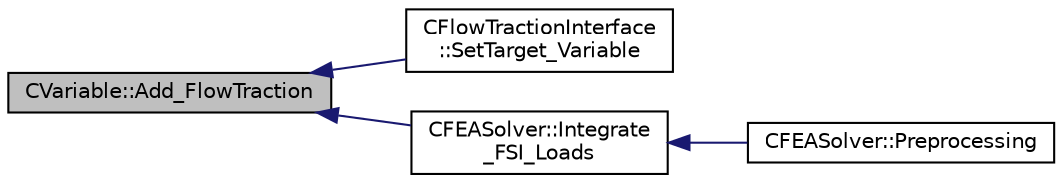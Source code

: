 digraph "CVariable::Add_FlowTraction"
{
  edge [fontname="Helvetica",fontsize="10",labelfontname="Helvetica",labelfontsize="10"];
  node [fontname="Helvetica",fontsize="10",shape=record];
  rankdir="LR";
  Node38 [label="CVariable::Add_FlowTraction",height=0.2,width=0.4,color="black", fillcolor="grey75", style="filled", fontcolor="black"];
  Node38 -> Node39 [dir="back",color="midnightblue",fontsize="10",style="solid",fontname="Helvetica"];
  Node39 [label="CFlowTractionInterface\l::SetTarget_Variable",height=0.2,width=0.4,color="black", fillcolor="white", style="filled",URL="$class_c_flow_traction_interface.html#a5488b2be14f7467df6d70714801b3f45",tooltip="Set the variable that has been received from the target mesh into the target mesh. "];
  Node38 -> Node40 [dir="back",color="midnightblue",fontsize="10",style="solid",fontname="Helvetica"];
  Node40 [label="CFEASolver::Integrate\l_FSI_Loads",height=0.2,width=0.4,color="black", fillcolor="white", style="filled",URL="$class_c_f_e_a_solver.html#a2f34a180e2966511f8f0dea5ca3a2bdc",tooltip="Required step for non conservative interpolation schemes where stresses are transferred instead of fo..."];
  Node40 -> Node41 [dir="back",color="midnightblue",fontsize="10",style="solid",fontname="Helvetica"];
  Node41 [label="CFEASolver::Preprocessing",height=0.2,width=0.4,color="black", fillcolor="white", style="filled",URL="$class_c_f_e_a_solver.html#a2171424e52ccd32f17bcbd4972b1fe15",tooltip="Set residuals to zero. "];
}
